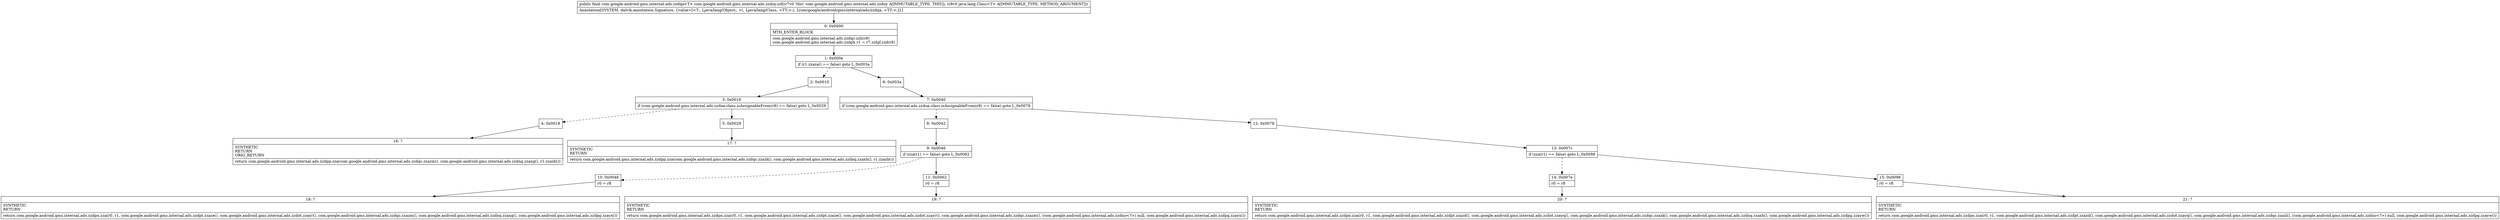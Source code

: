 digraph "CFG forcom.google.android.gms.internal.ads.zzdoy.zzf(Ljava\/lang\/Class;)Lcom\/google\/android\/gms\/internal\/ads\/zzdqa;" {
Node_0 [shape=record,label="{0\:\ 0x0000|MTH_ENTER_BLOCK\l|com.google.android.gms.internal.ads.zzdqc.zzh(r8)\lcom.google.android.gms.internal.ads.zzdph r1 = r7.zzhjf.zzd(r8)\l}"];
Node_1 [shape=record,label="{1\:\ 0x000e|if (r1.zzaza() == false) goto L_0x003a\l}"];
Node_2 [shape=record,label="{2\:\ 0x0010}"];
Node_3 [shape=record,label="{3\:\ 0x0016|if (com.google.android.gms.internal.ads.zzdoa.class.isAssignableFrom(r8) == false) goto L_0x0029\l}"];
Node_4 [shape=record,label="{4\:\ 0x0018}"];
Node_5 [shape=record,label="{5\:\ 0x0029}"];
Node_6 [shape=record,label="{6\:\ 0x003a}"];
Node_7 [shape=record,label="{7\:\ 0x0040|if (com.google.android.gms.internal.ads.zzdoa.class.isAssignableFrom(r8) == false) goto L_0x0078\l}"];
Node_8 [shape=record,label="{8\:\ 0x0042}"];
Node_9 [shape=record,label="{9\:\ 0x0046|if (zza(r1) == false) goto L_0x0062\l}"];
Node_10 [shape=record,label="{10\:\ 0x0048|r0 = r8\l}"];
Node_11 [shape=record,label="{11\:\ 0x0062|r0 = r8\l}"];
Node_12 [shape=record,label="{12\:\ 0x0078}"];
Node_13 [shape=record,label="{13\:\ 0x007c|if (zza(r1) == false) goto L_0x0098\l}"];
Node_14 [shape=record,label="{14\:\ 0x007e|r0 = r8\l}"];
Node_15 [shape=record,label="{15\:\ 0x0098|r0 = r8\l}"];
Node_16 [shape=record,label="{16\:\ ?|SYNTHETIC\lRETURN\lORIG_RETURN\l|return com.google.android.gms.internal.ads.zzdpp.zza(com.google.android.gms.internal.ads.zzdqc.zzazm(), com.google.android.gms.internal.ads.zzdnq.zzaxg(), r1.zzazb())\l}"];
Node_17 [shape=record,label="{17\:\ ?|SYNTHETIC\lRETURN\l|return com.google.android.gms.internal.ads.zzdpp.zza(com.google.android.gms.internal.ads.zzdqc.zzazk(), com.google.android.gms.internal.ads.zzdnq.zzaxh(), r1.zzazb())\l}"];
Node_18 [shape=record,label="{18\:\ ?|SYNTHETIC\lRETURN\l|return com.google.android.gms.internal.ads.zzdpn.zza(r0, r1, com.google.android.gms.internal.ads.zzdpt.zzaze(), com.google.android.gms.internal.ads.zzdot.zzayr(), com.google.android.gms.internal.ads.zzdqc.zzazm(), com.google.android.gms.internal.ads.zzdnq.zzaxg(), com.google.android.gms.internal.ads.zzdpg.zzayx())\l}"];
Node_19 [shape=record,label="{19\:\ ?|SYNTHETIC\lRETURN\l|return com.google.android.gms.internal.ads.zzdpn.zza(r0, r1, com.google.android.gms.internal.ads.zzdpt.zzaze(), com.google.android.gms.internal.ads.zzdot.zzayr(), com.google.android.gms.internal.ads.zzdqc.zzazm(), (com.google.android.gms.internal.ads.zzdno\<?\>) null, com.google.android.gms.internal.ads.zzdpg.zzayx())\l}"];
Node_20 [shape=record,label="{20\:\ ?|SYNTHETIC\lRETURN\l|return com.google.android.gms.internal.ads.zzdpn.zza(r0, r1, com.google.android.gms.internal.ads.zzdpt.zzazd(), com.google.android.gms.internal.ads.zzdot.zzayq(), com.google.android.gms.internal.ads.zzdqc.zzazk(), com.google.android.gms.internal.ads.zzdnq.zzaxh(), com.google.android.gms.internal.ads.zzdpg.zzayw())\l}"];
Node_21 [shape=record,label="{21\:\ ?|SYNTHETIC\lRETURN\l|return com.google.android.gms.internal.ads.zzdpn.zza(r0, r1, com.google.android.gms.internal.ads.zzdpt.zzazd(), com.google.android.gms.internal.ads.zzdot.zzayq(), com.google.android.gms.internal.ads.zzdqc.zzazl(), (com.google.android.gms.internal.ads.zzdno\<?\>) null, com.google.android.gms.internal.ads.zzdpg.zzayw())\l}"];
MethodNode[shape=record,label="{public final com.google.android.gms.internal.ads.zzdqa\<T\> com.google.android.gms.internal.ads.zzdoy.zzf((r7v0 'this' com.google.android.gms.internal.ads.zzdoy A[IMMUTABLE_TYPE, THIS]), (r8v0 java.lang.Class\<T\> A[IMMUTABLE_TYPE, METHOD_ARGUMENT]))  | Annotation[SYSTEM, dalvik.annotation.Signature, \{value=[\<T:, Ljava\/lang\/Object;, \>(, Ljava\/lang\/Class, \<TT;\>;), Lcom\/google\/android\/gms\/internal\/ads\/zzdqa, \<TT;\>;]\}]\l}"];
MethodNode -> Node_0;
Node_0 -> Node_1;
Node_1 -> Node_2[style=dashed];
Node_1 -> Node_6;
Node_2 -> Node_3;
Node_3 -> Node_4[style=dashed];
Node_3 -> Node_5;
Node_4 -> Node_16;
Node_5 -> Node_17;
Node_6 -> Node_7;
Node_7 -> Node_8[style=dashed];
Node_7 -> Node_12;
Node_8 -> Node_9;
Node_9 -> Node_10[style=dashed];
Node_9 -> Node_11;
Node_10 -> Node_18;
Node_11 -> Node_19;
Node_12 -> Node_13;
Node_13 -> Node_14[style=dashed];
Node_13 -> Node_15;
Node_14 -> Node_20;
Node_15 -> Node_21;
}

